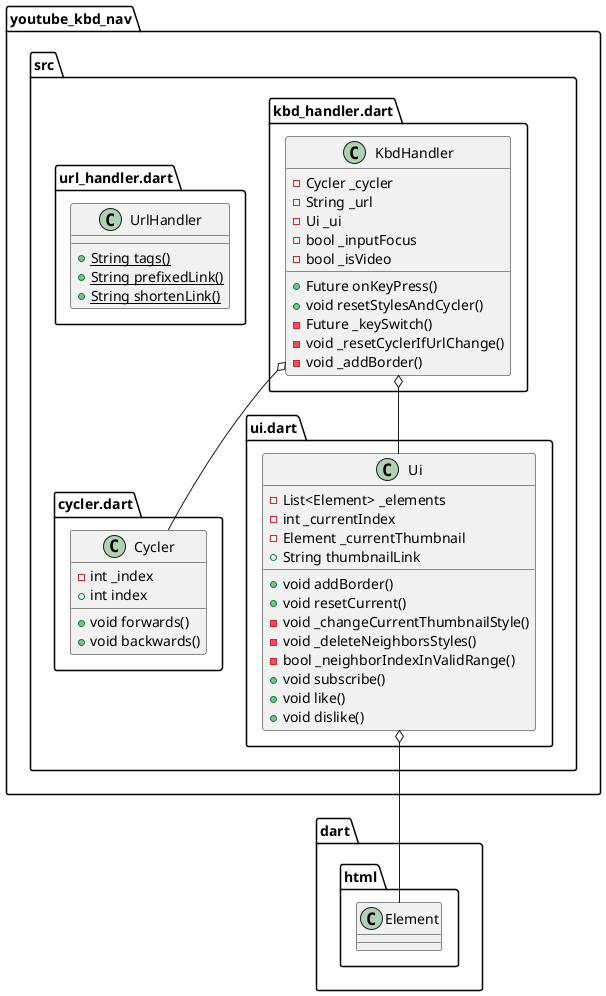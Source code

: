 @startuml youtube_kbd_nav
set namespaceSeparator ::

class "youtube_kbd_nav::src::cycler.dart::Cycler" {
  -int _index
  +int index
  +void forwards()
  +void backwards()
}

class "youtube_kbd_nav::src::kbd_handler.dart::KbdHandler" {
  -Cycler _cycler
  -String _url
  -Ui _ui
  -bool _inputFocus
  -bool _isVideo
  +Future onKeyPress()
  +void resetStylesAndCycler()
  -Future _keySwitch()
  -void _resetCyclerIfUrlChange()
  -void _addBorder()
}

"youtube_kbd_nav::src::kbd_handler.dart::KbdHandler" o-- "youtube_kbd_nav::src::cycler.dart::Cycler"
"youtube_kbd_nav::src::kbd_handler.dart::KbdHandler" o-- "youtube_kbd_nav::src::ui.dart::Ui"

class "youtube_kbd_nav::src::ui.dart::Ui" {
  -List<Element> _elements
  -int _currentIndex
  -Element _currentThumbnail
  +String thumbnailLink
  +void addBorder()
  +void resetCurrent()
  -void _changeCurrentThumbnailStyle()
  -void _deleteNeighborsStyles()
  -bool _neighborIndexInValidRange()
  +void subscribe()
  +void like()
  +void dislike()
}

"youtube_kbd_nav::src::ui.dart::Ui" o-- "dart::html::Element"

class "youtube_kbd_nav::src::url_handler.dart::UrlHandler" {
  {static} +String tags()
  {static} +String prefixedLink()
  {static} +String shortenLink()
}


@enduml